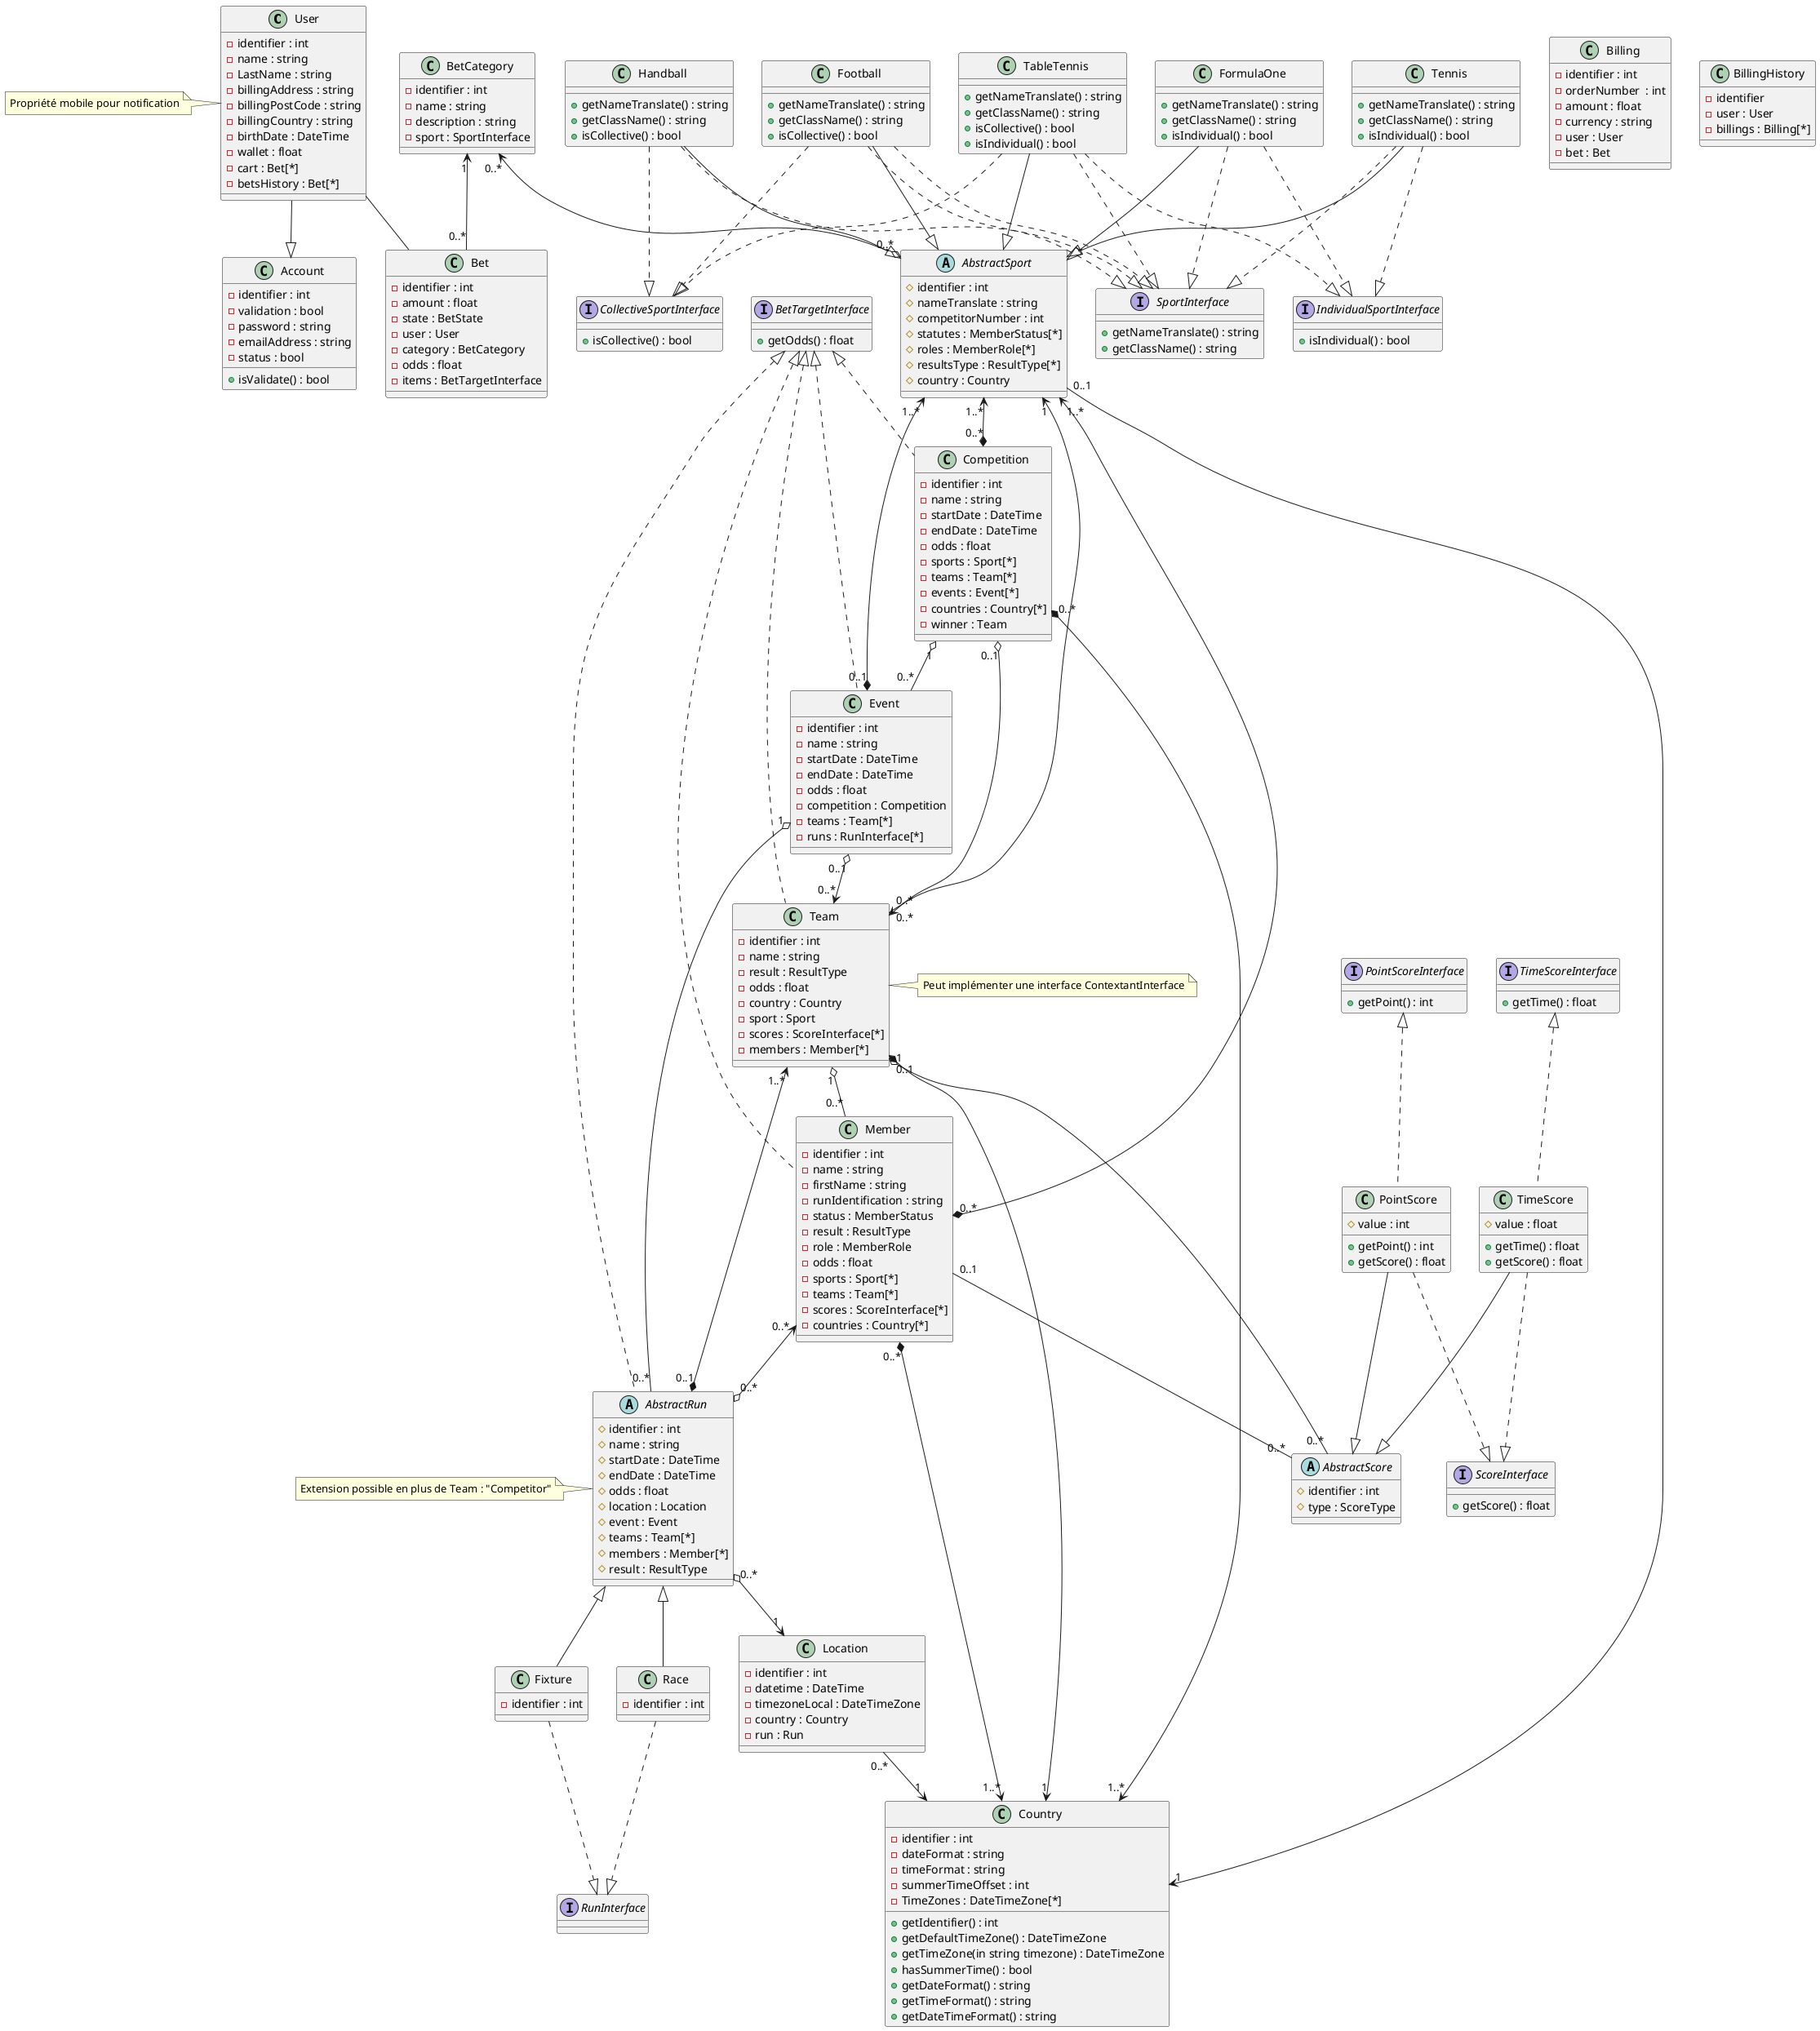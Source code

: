 @startuml parisportif5

'plantuml
'Relations :
    User --|> Account
    'User "1" -- "1" BillingHistory
    'BillingHistory "1" o-- "0..*" Billing
    BetCategory "1" <-- "0..*" Bet
    User -- Bet

    BetCategory "0..*" <--o "0..*" AbstractSport
    AbstractSport "1..*" <--* "0..*" Competition
    Country "1..*" <--* "0..*" Competition
    Competition "1" o-- "0..*" Event
    Event "1" o-- "0..*" AbstractRun
    AbstractRun "0..*" o--> "1" Location
    Team "1" o-- "0..*" AbstractScore
    AbstractRun "0..1" *--> "1..*" Team
    Team "1" o-- "0..*" Member
    Country "1" <--* "0..1" Team
    Competition "0..1" o--> "0..*" Team
    Event "0..1" o--> "0..*" Team
    Member "0..1" -- "0..*" AbstractScore
    AbstractSport "0..1" --> "1" Country
    Event "0..1" *--> "1..*" AbstractSport
    Team "0..*" --> "1" AbstractSport
    Member "0..*" *--> "1..*" AbstractSport
    Member "0..*" *--> "1..*" Country
    Location "0..*" --> "1" Country
    Member "0..*" <--o "0..*" AbstractRun

    AbstractRun <|-- Race
    AbstractRun <|-- Fixture
    BetTargetInterface <|.. Competition
    BetTargetInterface <|.. Event
    BetTargetInterface <|.. AbstractRun
    BetTargetInterface <|.. Team
    BetTargetInterface <|.. Member
    PointScoreInterface <|.. PointScore
    TimeScoreInterface <|.. TimeScore
    TimeScore --|> AbstractScore
    PointScore --|> AbstractScore
    TimeScore ..|> ScoreInterface
    PointScore ..|> ScoreInterface

    Football ..|> SportInterface
    Football ..|> SportInterface
    Handball ..|> SportInterface
    Tennis ..|> SportInterface
    FormulaOne  ..|> SportInterface
    TableTennis ..|> SportInterface
    Football --|> AbstractSport
    Handball --|> AbstractSport
    Tennis --|> AbstractSport
    FormulaOne --|> AbstractSport
    TableTennis --|> AbstractSport
    Football ..|> CollectiveSportInterface
    Handball ..|> CollectiveSportInterface
    Tennis ..|> IndividualSportInterface
    FormulaOne  ..|> IndividualSportInterface
    TableTennis ..|> CollectiveSportInterface
    TableTennis ..|> IndividualSportInterface
    Fixture ..|> RunInterface
    Race ..|> RunInterface
'Définitions des classes :
    'interface de généralisation pour les classes autorisé à être parié
    interface BetTargetInterface {
        +getOdds() : float
    }
    'Compte (sert à ce connecter)
    class Account {
        -identifier : int
        -validation : bool
        -password : string
        -emailAddress : string
        -status : bool
        +isValidate() : bool
    }
    'Utilisateur avec un compte
    class User {
        -identifier : int
        -name : string
        -LastName : string
        -billingAddress : string
        -billingPostCode : string
        -billingCountry : string
        -birthDate : DateTime
        -wallet : float
        -cart : Bet[*]
        '-billingsHistory : BillingHistory
        -betsHistory : Bet[*]
    }
    note left : Propriété mobile pour notification
    'Factures
    class Billing {
        -identifier : int
        -orderNumber  : int
        -amount : float
        -currency : string
        -user : User
        -bet : Bet
    }
    'Historique des factures
    class BillingHistory {
        -identifier
        -user : User
        -billings : Billing[*]
    }
    'Un paris
    class Bet {
        -identifier : int
        -amount : float
        -state : BetState
        -user : User
        -category : BetCategory
        -odds : float
        -items : BetTargetInterface
    }
    'Catégorie de paris (ex: Paris sur la victoire du favoris)
    class BetCategory {
        -identifier : int
        -name : string
        -description : string
        -sport : SportInterface
    }
    'Lieu de la rencontre/course
    class Location {
        -identifier : int
        -datetime : DateTime
        -timezoneLocal : DateTimeZone
        -country : Country
        -run : Run
    }
    'Sport pratiqué
    abstract class AbstractSport {
        #identifier : int
        #nameTranslate : string
        #competitorNumber : int
        #statutes : MemberStatus[*]
        #roles : MemberRole[*]
        #resultsType : ResultType[*]
        #country : Country
    }
    interface SportInterface {
        +getNameTranslate() : string
        +getClassName() : string
    }
    interface IndividualSportInterface {
        +isIndividual() : bool
    }
    interface CollectiveSportInterface {
        +isCollective() : bool
    }
    class Football {
        +getNameTranslate() : string
        +getClassName() : string
        +isCollective() : bool
    }
    class Handball {
        +getNameTranslate() : string
        +getClassName() : string
        +isCollective() : bool
    }
    class Tennis {
        +getNameTranslate() : string
        +getClassName() : string
        +isIndividual() : bool
    }
    class FormulaOne {
        +getNameTranslate() : string
        +getClassName() : string
        +isIndividual() : bool
    }
    class TableTennis {
        +getNameTranslate() : string
        +getClassName() : string
        +isCollective() : bool
        +isIndividual() : bool
    }
    'Pays du lieu de la rencontre/course
    class Country {
        -identifier : int
        -dateFormat : string
        -timeFormat : string
        -summerTimeOffset : int
        -TimeZones : DateTimeZone[*]
        +getIdentifier() : int
        +getDefaultTimeZone() : DateTimeZone
        +getTimeZone(in string timezone) : DateTimeZone
        +hasSummerTime() : bool
        +getDateFormat() : string
        +getTimeFormat() : string
        +getDateTimeFormat() : string
    }
    'Compétition (JO, Ligue des Champions, F1 Championnat du monde)
    class Competition {
        -identifier : int
        -name : string
        -startDate : DateTime
        -endDate : DateTime
        -odds : float
        -sports : Sport[*]
        -teams : Team[*]
        -events : Event[*]
        -countries : Country[*]
        -winner : Team
    }
    'Événement de la compétition (poul de qualification, Circuit F1 de france)
    class Event {
        -identifier : int
        -name : string
        -startDate : DateTime
        -endDate : DateTime
        -odds : float
        -competition : Competition
        -teams : Team[*]
        -runs : RunInterface[*]
        '-results : Result[*]
    }
    'Classe mère global : Un match, une rencontre, une course
    abstract class AbstractRun {
        #identifier : int
        #name : string
        #startDate : DateTime
        #endDate : DateTime
        #odds : float
        #location : Location
        #event : Event
        #teams : Team[*]
        #members : Member[*]
        #result : ResultType
    }
    note left: Extension possible en plus de Team : "Competitor" 
    'interface
    interface RunInterface
    'Course
    class Race {
        -identifier : int
    }
    'Rencontre
    class Fixture {
        -identifier : int
    }
    'interface pour Score en temps
    interface TimeScoreInterface {
        +getTime() : float
    }
    'interface pour Score en points
    interface PointScoreInterface {
        +getPoint() : int
    }
    'interface de généralisation pour un Score
    interface ScoreInterface {
        +getScore() : float
    }
    'Type de Score (par période, par match, par course, par saison pour team, par épreuve pour team)
    'class ScoreType
    'Score de l'équipe ou du membre de l'équipe
    abstract class AbstractScore {
        #identifier : int
        #type : ScoreType
    }
    'Score en temps
    class TimeScore {
        #value : float
        +getTime() : float
        +getScore() : float
    }
    'Score en points
    class PointScore {
        #value : int
        +getPoint() : int
        +getScore() : float
    }
    'Joueur ou sportif ou pilote
    class Member {
        -identifier : int
        -name : string
        -firstName : string
        -runIdentification : string
        -status : MemberStatus
        -result : ResultType
        -role : MemberRole
        -odds : float
        -sports : Sport[*]
        -teams : Team[*]
        -scores : ScoreInterface[*]
        -countries : Country[*]
    }
    'Équipes qui participe à une rencontre, à une course
    class Team {
        -identifier : int
        -name : string
        -result : ResultType
        -odds : float
        -country : Country
        -sport : Sport
        -scores : ScoreInterface[*]
        -members : Member[*]
    }
    note right: Peut implémenter une interface ContextantInterface

@enduml